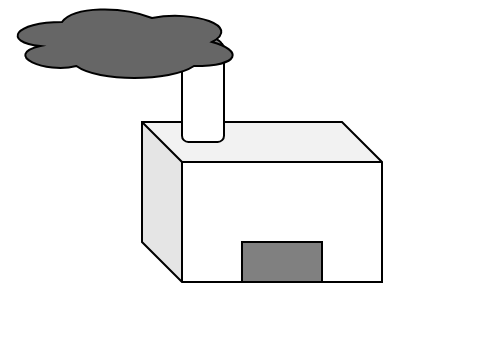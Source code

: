 <mxfile version="14.5.8" type="device"><diagram id="IiX2S4a8ark0RfKZUy7X" name="Page-1"><mxGraphModel dx="982" dy="535" grid="1" gridSize="10" guides="1" tooltips="1" connect="1" arrows="1" fold="1" page="0" pageScale="1" pageWidth="1169" pageHeight="827" math="0" shadow="0"><root><mxCell id="0"/><mxCell id="1" parent="0"/><mxCell id="2" value="" style="shape=cube;whiteSpace=wrap;html=1;boundedLbl=1;backgroundOutline=1;darkOpacity=0.05;darkOpacity2=0.1;" parent="1" vertex="1"><mxGeometry x="330" y="220" width="120" height="80" as="geometry"/></mxCell><mxCell id="3" value="" style="rounded=0;whiteSpace=wrap;html=1;fillColor=#808080;" parent="1" vertex="1"><mxGeometry x="380" y="280" width="40" height="20" as="geometry"/></mxCell><mxCell id="4" value="" style="rounded=1;whiteSpace=wrap;html=1;fillColor=#FFFFFF;direction=south;" parent="1" vertex="1"><mxGeometry x="350" y="180" width="21" height="50" as="geometry"/></mxCell><mxCell id="5" value="" style="ellipse;whiteSpace=wrap;html=1;fillColor=#808080;" parent="1" vertex="1"><mxGeometry x="350" y="177" width="20" height="10" as="geometry"/></mxCell><mxCell id="6" value="" style="shape=image;html=1;verticalAlign=top;verticalLabelPosition=bottom;labelBackgroundColor=#ffffff;imageAspect=0;aspect=fixed;image=https://cdn0.iconfinder.com/data/icons/classic-cars-by-cemagraphics/128/red_128.png;fillColor=#009900;" parent="1" vertex="1"><mxGeometry x="360" y="280" width="60" height="60" as="geometry"/></mxCell><mxCell id="7" value="" style="shape=image;html=1;verticalAlign=top;verticalLabelPosition=bottom;labelBackgroundColor=#ffffff;imageAspect=0;aspect=fixed;image=https://cdn2.iconfinder.com/data/icons/Matchbox-Car-Icons-Mac/128/Ferrari_Berlinetta.png;fillColor=#009900;direction=east;" parent="1" vertex="1"><mxGeometry x="302" y="280" width="48" height="48" as="geometry"/></mxCell><mxCell id="8" value="" style="shape=image;html=1;verticalAlign=top;verticalLabelPosition=bottom;labelBackgroundColor=#ffffff;imageAspect=0;aspect=fixed;image=https://cdn0.iconfinder.com/data/icons/isometric-city-basic-transport/48/truck-front-01-128.png;fillColor=#009900;" parent="1" vertex="1"><mxGeometry x="450" y="260" width="60" height="60" as="geometry"/></mxCell><mxCell id="9" value="" style="ellipse;shape=cloud;whiteSpace=wrap;html=1;fillColor=#666666;" parent="1" vertex="1"><mxGeometry x="260" y="160" width="120" height="40" as="geometry"/></mxCell></root></mxGraphModel></diagram></mxfile>
